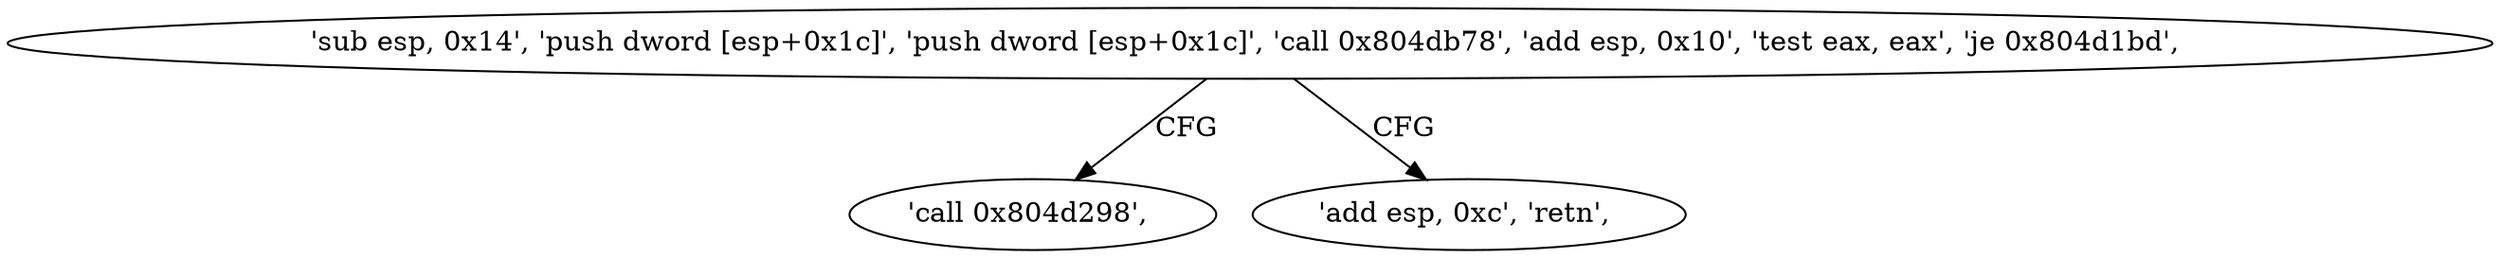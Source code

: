 digraph "func" {
"134533538" [label = "'sub esp, 0x14', 'push dword [esp+0x1c]', 'push dword [esp+0x1c]', 'call 0x804db78', 'add esp, 0x10', 'test eax, eax', 'je 0x804d1bd', " ]
"134533565" [label = "'call 0x804d298', " ]
"134533561" [label = "'add esp, 0xc', 'retn', " ]
"134533538" -> "134533565" [ label = "CFG" ]
"134533538" -> "134533561" [ label = "CFG" ]
}
